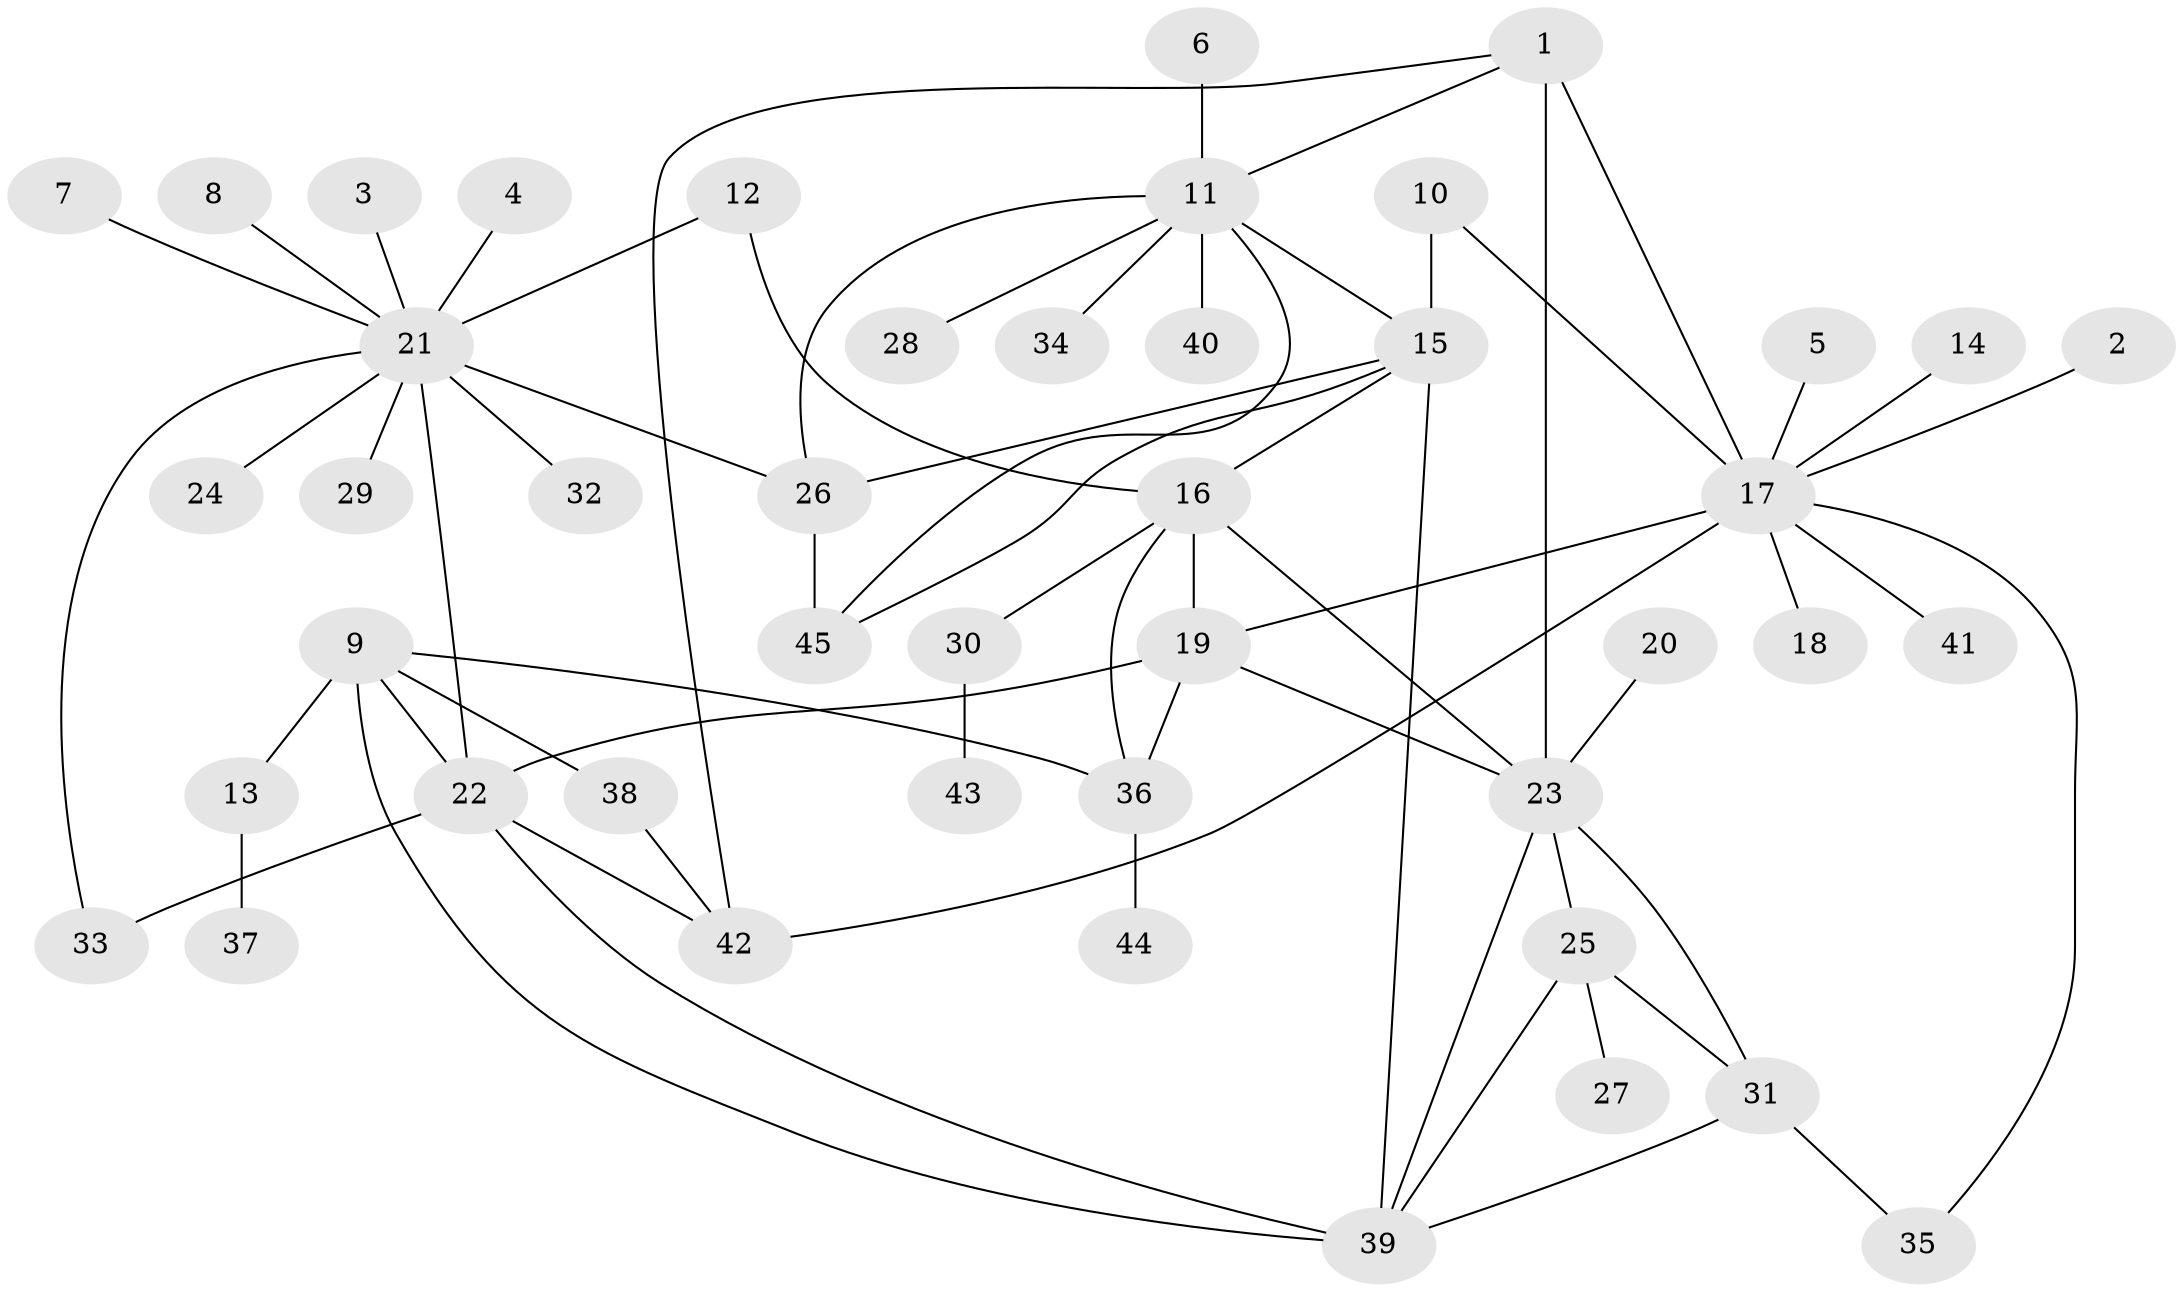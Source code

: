 // original degree distribution, {5: 0.03333333333333333, 4: 0.05555555555555555, 7: 0.03333333333333333, 12: 0.011111111111111112, 6: 0.07777777777777778, 10: 0.011111111111111112, 8: 0.022222222222222223, 14: 0.011111111111111112, 1: 0.5777777777777777, 3: 0.022222222222222223, 2: 0.14444444444444443}
// Generated by graph-tools (version 1.1) at 2025/02/03/09/25 03:02:35]
// undirected, 45 vertices, 66 edges
graph export_dot {
graph [start="1"]
  node [color=gray90,style=filled];
  1;
  2;
  3;
  4;
  5;
  6;
  7;
  8;
  9;
  10;
  11;
  12;
  13;
  14;
  15;
  16;
  17;
  18;
  19;
  20;
  21;
  22;
  23;
  24;
  25;
  26;
  27;
  28;
  29;
  30;
  31;
  32;
  33;
  34;
  35;
  36;
  37;
  38;
  39;
  40;
  41;
  42;
  43;
  44;
  45;
  1 -- 11 [weight=1.0];
  1 -- 17 [weight=2.0];
  1 -- 23 [weight=1.0];
  1 -- 42 [weight=1.0];
  2 -- 17 [weight=1.0];
  3 -- 21 [weight=1.0];
  4 -- 21 [weight=1.0];
  5 -- 17 [weight=1.0];
  6 -- 11 [weight=1.0];
  7 -- 21 [weight=1.0];
  8 -- 21 [weight=1.0];
  9 -- 13 [weight=1.0];
  9 -- 22 [weight=1.0];
  9 -- 36 [weight=1.0];
  9 -- 38 [weight=1.0];
  9 -- 39 [weight=1.0];
  10 -- 15 [weight=1.0];
  10 -- 17 [weight=1.0];
  11 -- 15 [weight=1.0];
  11 -- 26 [weight=1.0];
  11 -- 28 [weight=1.0];
  11 -- 34 [weight=1.0];
  11 -- 40 [weight=1.0];
  11 -- 45 [weight=1.0];
  12 -- 16 [weight=1.0];
  12 -- 21 [weight=1.0];
  13 -- 37 [weight=1.0];
  14 -- 17 [weight=1.0];
  15 -- 16 [weight=1.0];
  15 -- 26 [weight=1.0];
  15 -- 39 [weight=1.0];
  15 -- 45 [weight=1.0];
  16 -- 19 [weight=2.0];
  16 -- 23 [weight=1.0];
  16 -- 30 [weight=1.0];
  16 -- 36 [weight=1.0];
  17 -- 18 [weight=1.0];
  17 -- 19 [weight=1.0];
  17 -- 35 [weight=1.0];
  17 -- 41 [weight=1.0];
  17 -- 42 [weight=2.0];
  19 -- 22 [weight=1.0];
  19 -- 23 [weight=1.0];
  19 -- 36 [weight=2.0];
  20 -- 23 [weight=1.0];
  21 -- 22 [weight=2.0];
  21 -- 24 [weight=1.0];
  21 -- 26 [weight=1.0];
  21 -- 29 [weight=1.0];
  21 -- 32 [weight=1.0];
  21 -- 33 [weight=1.0];
  22 -- 33 [weight=2.0];
  22 -- 39 [weight=1.0];
  22 -- 42 [weight=1.0];
  23 -- 25 [weight=1.0];
  23 -- 31 [weight=1.0];
  23 -- 39 [weight=1.0];
  25 -- 27 [weight=1.0];
  25 -- 31 [weight=1.0];
  25 -- 39 [weight=1.0];
  26 -- 45 [weight=1.0];
  30 -- 43 [weight=1.0];
  31 -- 35 [weight=1.0];
  31 -- 39 [weight=1.0];
  36 -- 44 [weight=1.0];
  38 -- 42 [weight=1.0];
}
